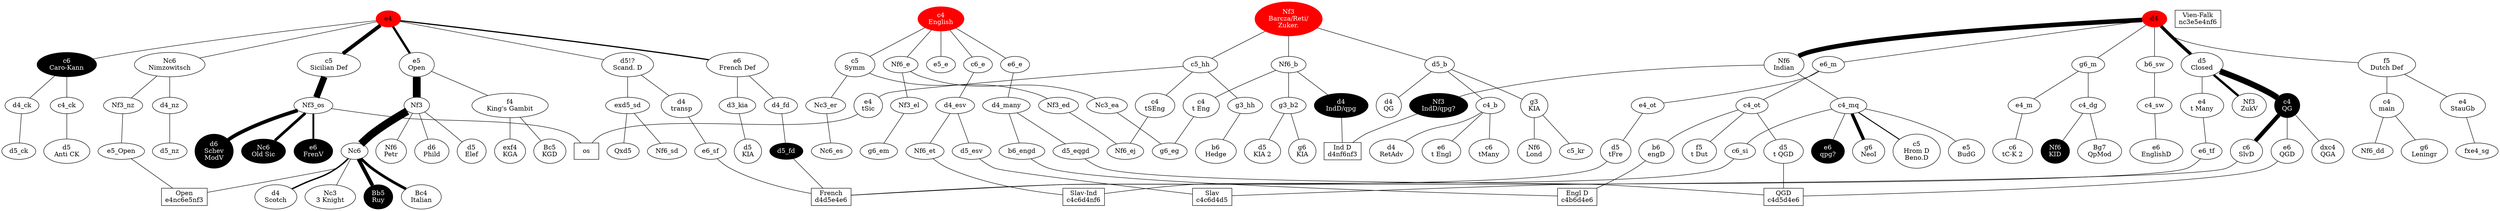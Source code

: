 graph {

////////////////////////// CLASSICAL KING PAWN ///////////////

e4[style=filled, color=red]
e5[label="e5\nOpen"]
e4 -- e5 [penwidth=5]
e5 -- Nf3 [penwidth=17]


e5 -- "f4\nKing's Gambit" -- "exf4\nKGA"
"f4\nKing's Gambit" -- "Bc5\nKGD"

Nf3 -- Nc6 [penwidth=17] // main line p. 40
Nc6 -- e4nc6e5nf3
Nf3 -- "Nf6\nPetr"
Nf3 -- "d6\nPhild"
Nf3 -- "d5\nElef"

// Ruy and siblings //

ruy[label="Bb5\nRuy", style=filled, color=black, fontcolor=white]

Nc6 -- ruy [penwidth=8]
Nc6 -- "Bc4\nItalian" [penwidth=6]
Nc6 -- "d4\nScotch" [penwidth=3]
Nc6 -- "Nc3\n3 Knight"

////////////////////////// CLASSICAL QUEEN PAWN ///////////////

d4[style=filled, color=red]
d5_qp[label="d5\nClosed"]
d4 -- d5_qp [penwidth=7 weight=2]

// zukertort doesn't belong here but render diff.
Nf3_z[label="Nf3\nZukV"]
d5_qp -- Nf3_z [penwidth=5]


// qg
c4d5d4e6[shape=rectangle, label="QGD\nc4d5d4e6"]
qg[label="c4\nQG", style=filled, color=black, fontcolor=white]
d5_qp -- qg [penwidth=13]
qg -- "dxc4\nQGA"
qg -- "e6\nQGD" -- c4d5d4e6
qg -- "c6\nSlvD" [penwidth=9]
"c6\nSlvD" -- c4c6d4d5


/////////////// MODERN KING PAWN ///////////////

d5_fd[style=filled, color=black, fontcolor=white]

e4 -- "e6\nFrench Def" [penwidth=2.6]
"e6\nFrench Def" -- d4_fd -- d5_fd -- d4d5e4e6
"e6\nFrench Def" -- d3_kia -- "d5\nKIA"

carokann[label="c6\nCaro-Kann", style=filled, color=black, fontcolor=white]

e4 -- carokann -- d4_ck -- d5_ck
carokann -- c4_ck -- "d5\nAnti CK"

e4 -- "d5!?\nScand. D" -- exd5_sd -- Qxd5
exd5_sd -- Nf6_sd
"d5!?\nScand. D" -- "d4\ntransp" -- e6_sf -- d4d5e4e6

// sicilian //

e4 -- "c5\nSicilian Def" [penwidth=8]

schev[label="d6\nSchev\nModV", style=filled, color=black, fontcolor=white]
oldsic[label="Nc6\nOld Sic", style=filled, color=black, fontcolor=white]
frenv[label="e6\nFrenV", style=filled, color=black, fontcolor=white]

"c5\nSicilian Def" -- Nf3_os [penwidth=14]
Nf3_os -- schev [penwidth=8]
Nf3_os -- frenv [penwidth=4]
Nf3_os -- oldsic [penwidth=6]
Nf3_os -- os

// end sici

nc3e5e4nf6[shape=rectangle,label="Vien-Falk\nnc3e5e4nf6"]

e4 -- "Nc6\nNimzowitsch" -- d4_nz -- d5_nz
e4nc6e5nf3[shape=rectangle, label="Open\ne4nc6e5nf3"]
"Nc6\nNimzowitsch" -- Nf3_nz -- e5_Open -- e4nc6e5nf3


/////////////// MODERN QUEEN PAWN ///////////////

// dutch

dutch[label="f5\nDutch Def"]
d4 -- dutch
dutch -- "c4\nmain" -- Nf6_dd
"c4\nmain" -- "g6\nLeningr"
dutch -- "e4\nStauGb" -- fxe4_sg

// indian //

indian[label="Nf6\nIndian"]
d4 -- indian [penwidth=10]
indian -- c4_mq
// bulk of the indian
g6_mq[label="g6\nNeoI"]
c5_mq[label="c5\nHrom D\nBeno.D"]
c4_mq -- g6_mq [penwidth=7]
c4_mq -- c5_mq[penwidth=2]
c4_mq -- "e5\nBudG"
c4_mq -- c6_si -- c4c6d4nf6

nf3qpg[label="Nf3\nIndD/qpg?", style=filled, color=black, fontcolor=white]
d4nf6nf3[shape=rectangle, label="Ind D\nd4nf6nf3"]
nf3qpg -- d4nf6nf3
indian -- nf3qpg

// non indian //

d4d5e4e6[shape=rectangle, label="French\nd4d5e4e6"]

d4 -- e6_m -- e4_ot -- "d5\ntFre" -- d4d5e4e6
e6_m -- c4_ot -- "f5\nt Dut"
c4_ot -- "d5\nt QGD" -- c4d5d4e6
c4b6d4e6[shape=rectangle, label="Engl D\nc4b6d4e6"]
c4_ot -- "b6\nengD" -- c4b6d4e6
d4 -- g6_m -- c4_dg -- "Bg7\nQpMod"

kid[label="Nf6\nKID", style=filled, color=black, fontcolor=white]
c4_dg -- kid
g6_m -- e4_m -- "c6\ntC-K 2"

// super weird d4 responses

d4 -- b6_sw -- c4_sw -- "e6\nEnglishD"

/////////////// CHAPTER SEVEN ///////////////

reti[label="Nf3\nBarcza/Reti/\nZuker.", style=filled, color=red, fontcolor=white]
reti -- Nf6_b -- g3_b2 -- "d5\nKIA 2"
g3_b2 -- "g6\nKIA"
Nf6_b -- "c4\nt Eng" -- g6_eg

d4indd[label="d4\nIndD/qpg", style=filled, color=black, fontcolor=white]
Nf6_b -- d4indd -- d4nf6nf3

reti -- d5_b
d5_b -- c4_b -- "e6\nt Engl"
c4_b -- "c6\ntMany"
c4_b -- "d4\nRetAdv"
d5_b -- "g3\nKIA" -- "Nf6\nLond"
"g3\nKIA" -- c5_kr
d5_b -- "d4\nQG"

reti -- c5_hh -- g3_hh -- "b6\nHedge"
c5_hh -- "e4\ntSic" -- os
os[shape=rectangle]
c5_hh -- "c4\ntSEng" -- Nf6_ej

//// others ////

d5_qp -- "e4\nt Many" -- e6_tf -- d4d5e4e6

e00qpg[label="e6\nqpg?", style=filled, color=black, fontcolor=white]
c4_mq -- e00qpg


//// English ////

eng[label="c4\nEnglish", style=filled, color=red, fontcolor=white]
c5_e[label="c5\nSymm"]
eng -- Nf6_e -- Nc3_ea -- g6_eg
Nf6_e -- Nf3_el -- g6_em
eng -- e5_e
eng -- e6_e
eng -- c5_e -- Nf3_ed -- Nf6_ej
c5_e -- Nc3_er -- Nc6_es

e6_e -- d4_many
d4_many -- d5_eqgd -- c4d5d4e6
d4_many -- b6_engd -- c4b6d4e6

eng -- c6_e -- d4_esv -- d5_esv -- c4c6d4d5
d4_esv -- Nf6_et -- c4c6d4nf6
c4c6d4nf6[shape=rectangle, label="Slav-Ind\nc4c6d4nf6"]
c4c6d4d5[shape=rectangle, label="Slav\nc4c6d4d5"]

}
